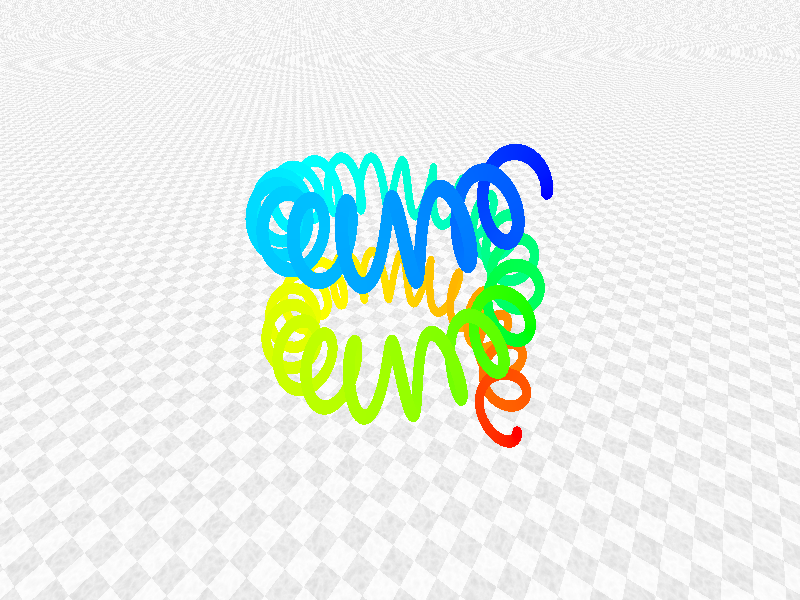 #include "colors.inc"                                   
#include "textures.inc" 
#include "golds.inc" 

#declare showTorus=false;

camera {
    location <10, 10, -15>
    look_at  <0, 0,  0>  
    right 16/9*x
}   

light_source { <2, 5, -20> color White}  

plane{<0,1,0>,1 
    hollow  
    texture{
        pigment{
            bozo turbulence 0.85 scale 1.0 translate<5,0,0>
            color_map{
                 [0.5 rgb <0.20, 0.20, 1.0>]
                 [0.6 rgb <1,1,1>]
                 [1.0 rgb <0.5,0.5,0.5>]
            }
        }
        finish {ambient 1 diffuse 0} }      
        scale 10000
}  

#declare TileNormal=normal{
    gradient x 2 
    slope_map{
        [0 <0, 1>] 
        [.05 <1, 0>] 
        [.95 <1, 0>] 
        [1 <0, -1>]
    }
} 

plane { <0, 1, 0>, -5.2
    pigment{ 
        checker
        pigment { granite color_map { [0 rgb 1][1 rgb .9] } }
        pigment { granite color_map { [0 rgb .9][1 rgb .7] } }
    }
    finish { specular 1 }
    normal{
        average normal_map{
            [1 TileNormal]
            [1 TileNormal rotate y*90]
        }
    }
} 

#declare cs = function{ 
  spline { 
    000, <1,0,0>   
    025, <1,1,0>
    050, <0,1,0>
    075, <0,1,1>
    100, <0,0,1>
  }
  }

#declare kugel=sphere{
    <0,0,0>,0.2
}   

#declare torushelix=union{
    #local R=5;
    #local r=1;
    #local n=20;
    
    #local step=0.1;
    #local m=0;  
    
    #for(i,0,360*2,step)
        #local x1=(R+r*cos(radians(n*i)))*cos(radians(i));
        #local y1=(R+r*cos(radians(n*i)))*sin(radians(i));
        #local z1=r*sin(radians(n*i));
        
        #local z1=z1-i/90;
     
        object{kugel pigment{color cs((i/(360*2))*100)} translate <x1,y1,z1>} 
    #end  
    
    #if(showTorus)
        torus{
            R,0.5
            texture{T_Gold_1A finish{phong 1}}  
            rotate x*90
        }
    #end
}

object{torushelix rotate x*90 translate y*-3}



